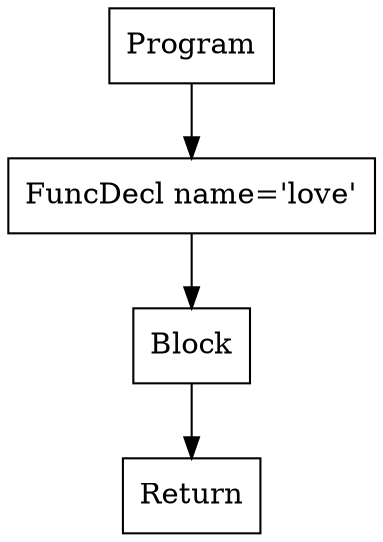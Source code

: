 digraph AST {
3 [shape=box, label="Return"];
2 [shape=box, label="Block"];
2 -> 3;
1 [shape=box, label="FuncDecl name='love'"];
1 -> 2;
0 [shape=box, label="Program"];
0 -> 1;
}
